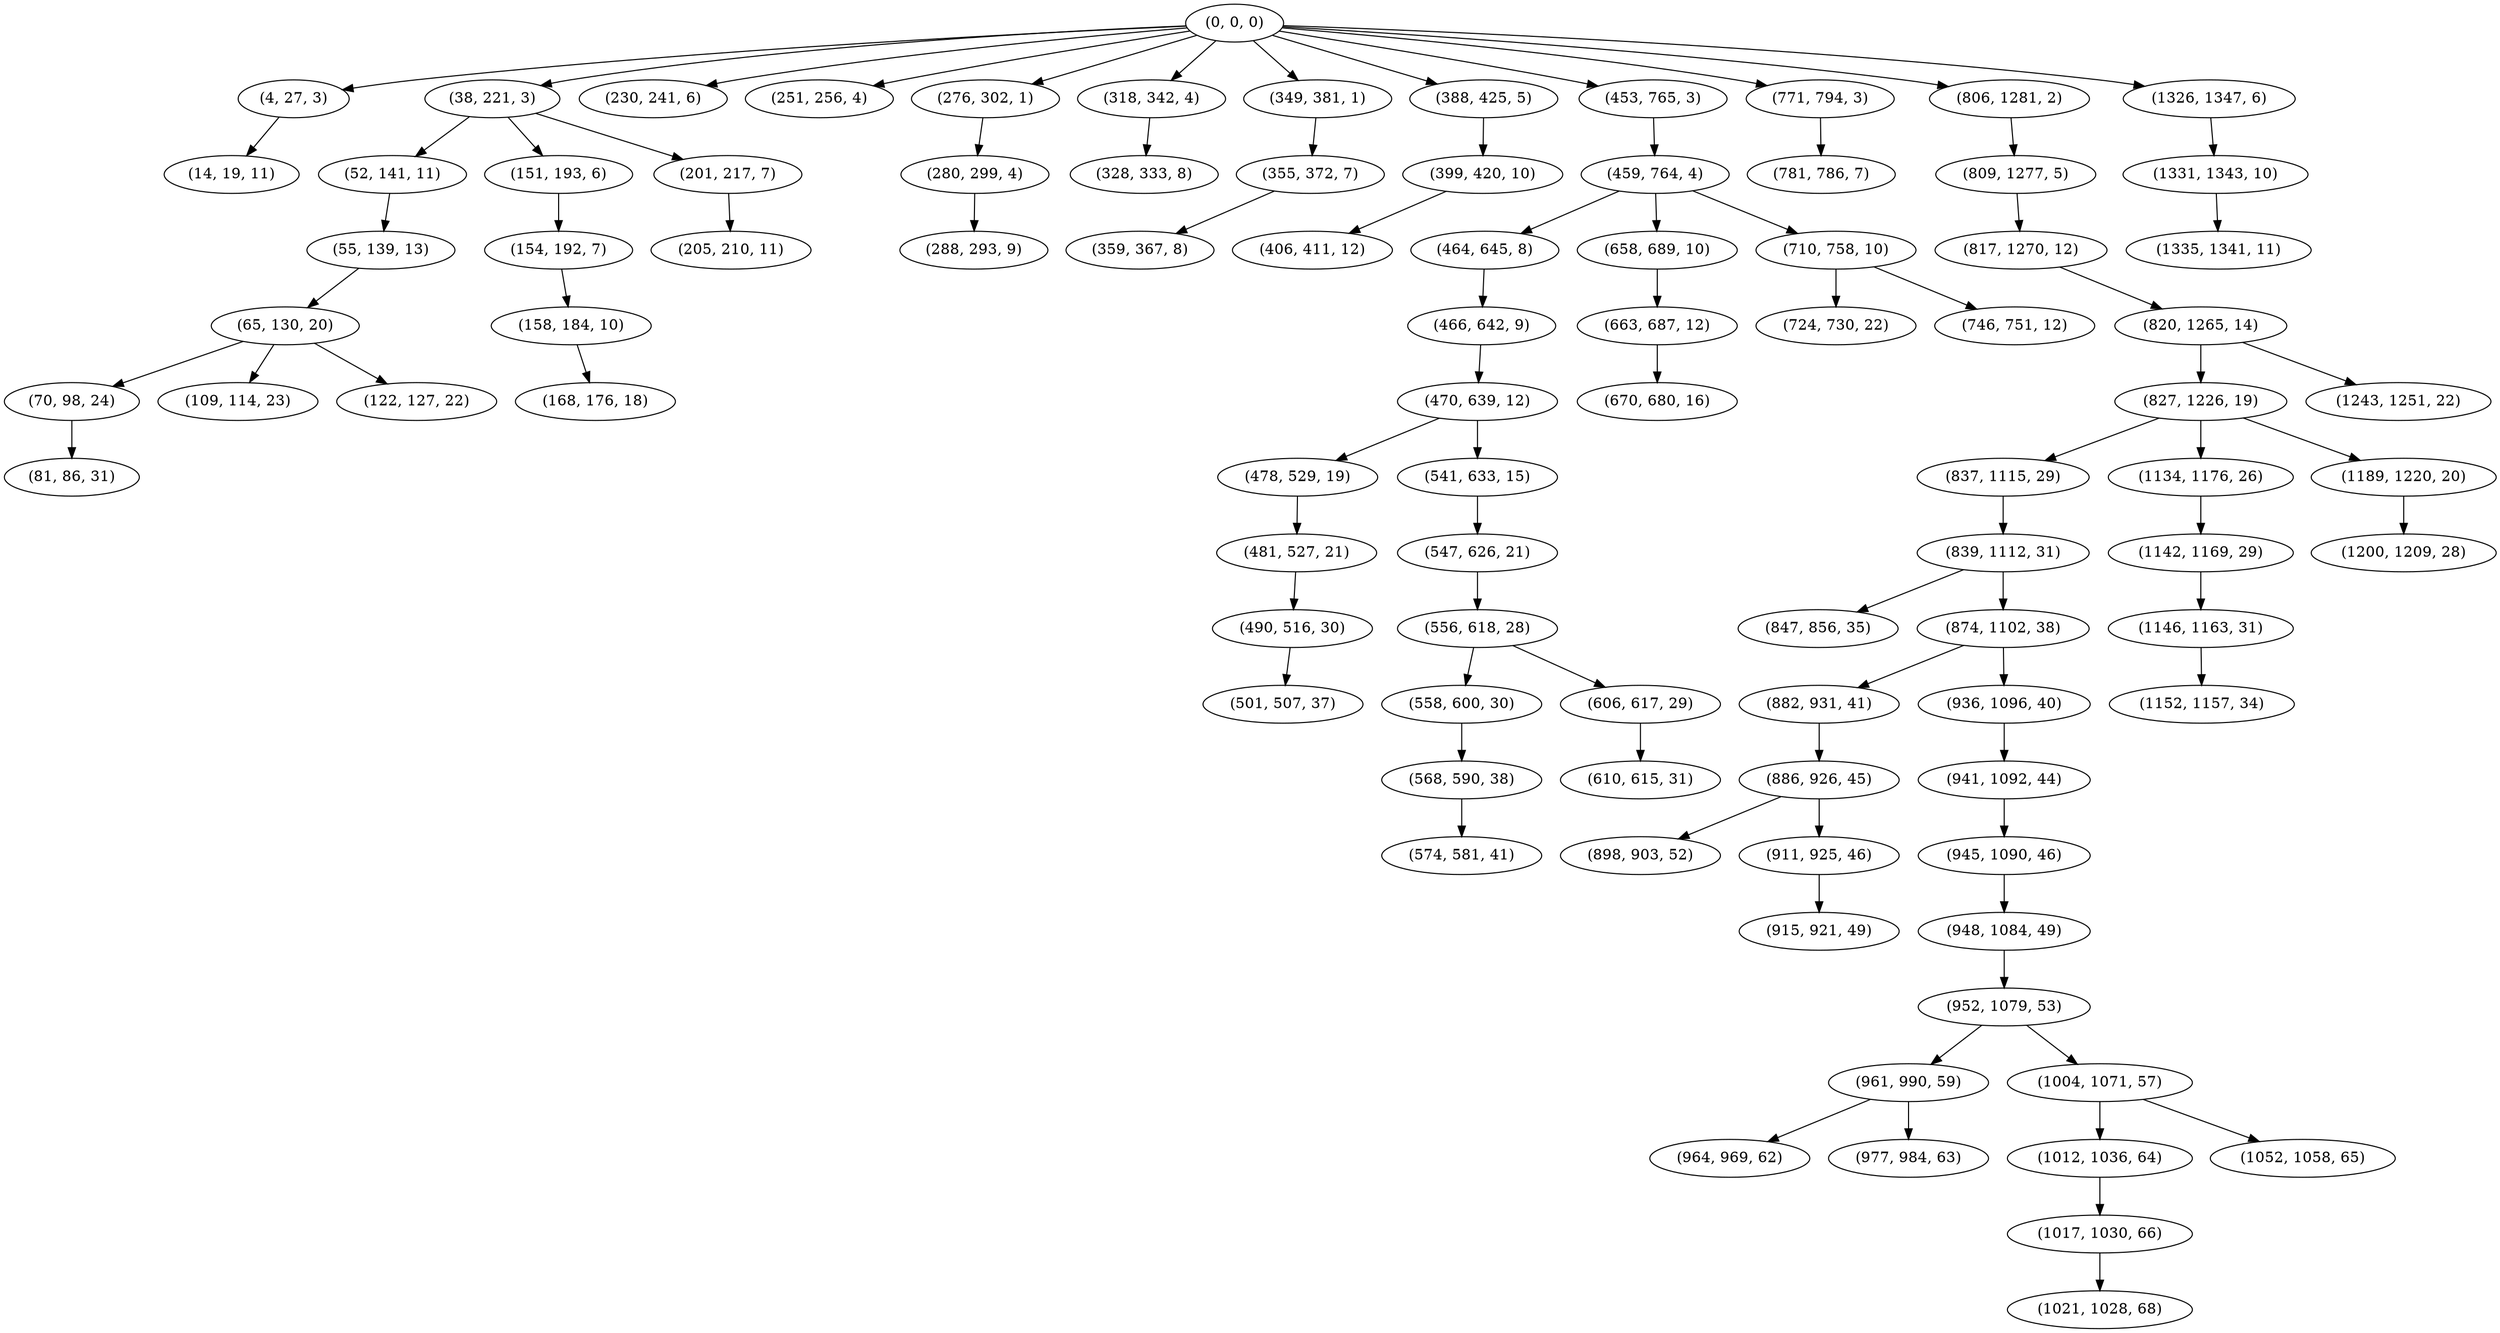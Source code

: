 digraph tree {
    "(0, 0, 0)";
    "(4, 27, 3)";
    "(14, 19, 11)";
    "(38, 221, 3)";
    "(52, 141, 11)";
    "(55, 139, 13)";
    "(65, 130, 20)";
    "(70, 98, 24)";
    "(81, 86, 31)";
    "(109, 114, 23)";
    "(122, 127, 22)";
    "(151, 193, 6)";
    "(154, 192, 7)";
    "(158, 184, 10)";
    "(168, 176, 18)";
    "(201, 217, 7)";
    "(205, 210, 11)";
    "(230, 241, 6)";
    "(251, 256, 4)";
    "(276, 302, 1)";
    "(280, 299, 4)";
    "(288, 293, 9)";
    "(318, 342, 4)";
    "(328, 333, 8)";
    "(349, 381, 1)";
    "(355, 372, 7)";
    "(359, 367, 8)";
    "(388, 425, 5)";
    "(399, 420, 10)";
    "(406, 411, 12)";
    "(453, 765, 3)";
    "(459, 764, 4)";
    "(464, 645, 8)";
    "(466, 642, 9)";
    "(470, 639, 12)";
    "(478, 529, 19)";
    "(481, 527, 21)";
    "(490, 516, 30)";
    "(501, 507, 37)";
    "(541, 633, 15)";
    "(547, 626, 21)";
    "(556, 618, 28)";
    "(558, 600, 30)";
    "(568, 590, 38)";
    "(574, 581, 41)";
    "(606, 617, 29)";
    "(610, 615, 31)";
    "(658, 689, 10)";
    "(663, 687, 12)";
    "(670, 680, 16)";
    "(710, 758, 10)";
    "(724, 730, 22)";
    "(746, 751, 12)";
    "(771, 794, 3)";
    "(781, 786, 7)";
    "(806, 1281, 2)";
    "(809, 1277, 5)";
    "(817, 1270, 12)";
    "(820, 1265, 14)";
    "(827, 1226, 19)";
    "(837, 1115, 29)";
    "(839, 1112, 31)";
    "(847, 856, 35)";
    "(874, 1102, 38)";
    "(882, 931, 41)";
    "(886, 926, 45)";
    "(898, 903, 52)";
    "(911, 925, 46)";
    "(915, 921, 49)";
    "(936, 1096, 40)";
    "(941, 1092, 44)";
    "(945, 1090, 46)";
    "(948, 1084, 49)";
    "(952, 1079, 53)";
    "(961, 990, 59)";
    "(964, 969, 62)";
    "(977, 984, 63)";
    "(1004, 1071, 57)";
    "(1012, 1036, 64)";
    "(1017, 1030, 66)";
    "(1021, 1028, 68)";
    "(1052, 1058, 65)";
    "(1134, 1176, 26)";
    "(1142, 1169, 29)";
    "(1146, 1163, 31)";
    "(1152, 1157, 34)";
    "(1189, 1220, 20)";
    "(1200, 1209, 28)";
    "(1243, 1251, 22)";
    "(1326, 1347, 6)";
    "(1331, 1343, 10)";
    "(1335, 1341, 11)";
    "(0, 0, 0)" -> "(4, 27, 3)";
    "(0, 0, 0)" -> "(38, 221, 3)";
    "(0, 0, 0)" -> "(230, 241, 6)";
    "(0, 0, 0)" -> "(251, 256, 4)";
    "(0, 0, 0)" -> "(276, 302, 1)";
    "(0, 0, 0)" -> "(318, 342, 4)";
    "(0, 0, 0)" -> "(349, 381, 1)";
    "(0, 0, 0)" -> "(388, 425, 5)";
    "(0, 0, 0)" -> "(453, 765, 3)";
    "(0, 0, 0)" -> "(771, 794, 3)";
    "(0, 0, 0)" -> "(806, 1281, 2)";
    "(0, 0, 0)" -> "(1326, 1347, 6)";
    "(4, 27, 3)" -> "(14, 19, 11)";
    "(38, 221, 3)" -> "(52, 141, 11)";
    "(38, 221, 3)" -> "(151, 193, 6)";
    "(38, 221, 3)" -> "(201, 217, 7)";
    "(52, 141, 11)" -> "(55, 139, 13)";
    "(55, 139, 13)" -> "(65, 130, 20)";
    "(65, 130, 20)" -> "(70, 98, 24)";
    "(65, 130, 20)" -> "(109, 114, 23)";
    "(65, 130, 20)" -> "(122, 127, 22)";
    "(70, 98, 24)" -> "(81, 86, 31)";
    "(151, 193, 6)" -> "(154, 192, 7)";
    "(154, 192, 7)" -> "(158, 184, 10)";
    "(158, 184, 10)" -> "(168, 176, 18)";
    "(201, 217, 7)" -> "(205, 210, 11)";
    "(276, 302, 1)" -> "(280, 299, 4)";
    "(280, 299, 4)" -> "(288, 293, 9)";
    "(318, 342, 4)" -> "(328, 333, 8)";
    "(349, 381, 1)" -> "(355, 372, 7)";
    "(355, 372, 7)" -> "(359, 367, 8)";
    "(388, 425, 5)" -> "(399, 420, 10)";
    "(399, 420, 10)" -> "(406, 411, 12)";
    "(453, 765, 3)" -> "(459, 764, 4)";
    "(459, 764, 4)" -> "(464, 645, 8)";
    "(459, 764, 4)" -> "(658, 689, 10)";
    "(459, 764, 4)" -> "(710, 758, 10)";
    "(464, 645, 8)" -> "(466, 642, 9)";
    "(466, 642, 9)" -> "(470, 639, 12)";
    "(470, 639, 12)" -> "(478, 529, 19)";
    "(470, 639, 12)" -> "(541, 633, 15)";
    "(478, 529, 19)" -> "(481, 527, 21)";
    "(481, 527, 21)" -> "(490, 516, 30)";
    "(490, 516, 30)" -> "(501, 507, 37)";
    "(541, 633, 15)" -> "(547, 626, 21)";
    "(547, 626, 21)" -> "(556, 618, 28)";
    "(556, 618, 28)" -> "(558, 600, 30)";
    "(556, 618, 28)" -> "(606, 617, 29)";
    "(558, 600, 30)" -> "(568, 590, 38)";
    "(568, 590, 38)" -> "(574, 581, 41)";
    "(606, 617, 29)" -> "(610, 615, 31)";
    "(658, 689, 10)" -> "(663, 687, 12)";
    "(663, 687, 12)" -> "(670, 680, 16)";
    "(710, 758, 10)" -> "(724, 730, 22)";
    "(710, 758, 10)" -> "(746, 751, 12)";
    "(771, 794, 3)" -> "(781, 786, 7)";
    "(806, 1281, 2)" -> "(809, 1277, 5)";
    "(809, 1277, 5)" -> "(817, 1270, 12)";
    "(817, 1270, 12)" -> "(820, 1265, 14)";
    "(820, 1265, 14)" -> "(827, 1226, 19)";
    "(820, 1265, 14)" -> "(1243, 1251, 22)";
    "(827, 1226, 19)" -> "(837, 1115, 29)";
    "(827, 1226, 19)" -> "(1134, 1176, 26)";
    "(827, 1226, 19)" -> "(1189, 1220, 20)";
    "(837, 1115, 29)" -> "(839, 1112, 31)";
    "(839, 1112, 31)" -> "(847, 856, 35)";
    "(839, 1112, 31)" -> "(874, 1102, 38)";
    "(874, 1102, 38)" -> "(882, 931, 41)";
    "(874, 1102, 38)" -> "(936, 1096, 40)";
    "(882, 931, 41)" -> "(886, 926, 45)";
    "(886, 926, 45)" -> "(898, 903, 52)";
    "(886, 926, 45)" -> "(911, 925, 46)";
    "(911, 925, 46)" -> "(915, 921, 49)";
    "(936, 1096, 40)" -> "(941, 1092, 44)";
    "(941, 1092, 44)" -> "(945, 1090, 46)";
    "(945, 1090, 46)" -> "(948, 1084, 49)";
    "(948, 1084, 49)" -> "(952, 1079, 53)";
    "(952, 1079, 53)" -> "(961, 990, 59)";
    "(952, 1079, 53)" -> "(1004, 1071, 57)";
    "(961, 990, 59)" -> "(964, 969, 62)";
    "(961, 990, 59)" -> "(977, 984, 63)";
    "(1004, 1071, 57)" -> "(1012, 1036, 64)";
    "(1004, 1071, 57)" -> "(1052, 1058, 65)";
    "(1012, 1036, 64)" -> "(1017, 1030, 66)";
    "(1017, 1030, 66)" -> "(1021, 1028, 68)";
    "(1134, 1176, 26)" -> "(1142, 1169, 29)";
    "(1142, 1169, 29)" -> "(1146, 1163, 31)";
    "(1146, 1163, 31)" -> "(1152, 1157, 34)";
    "(1189, 1220, 20)" -> "(1200, 1209, 28)";
    "(1326, 1347, 6)" -> "(1331, 1343, 10)";
    "(1331, 1343, 10)" -> "(1335, 1341, 11)";
}
